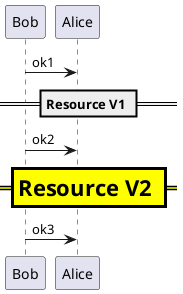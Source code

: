 {
  "sha1": "ffgkzdlznsuwye78znzql8r9ija2dc6",
  "insertion": {
    "when": "2024-06-01T09:03:06.096Z",
    "url": "http://wiki.plantuml.net/site/style-evolution",
    "user": "plantuml@gmail.com"
  }
}
@startuml
skinparam usebetastyle true

Bob -> Alice : ok1
== Resource V1 ==
Bob -> Alice : ok2

<style>
separator {
  LineColor black
  BackGroundColor yellow
  LineThickness 3
  FontSize 22
}
</style>


== Resource V2 ==
Bob -> Alice : ok3
@enduml
